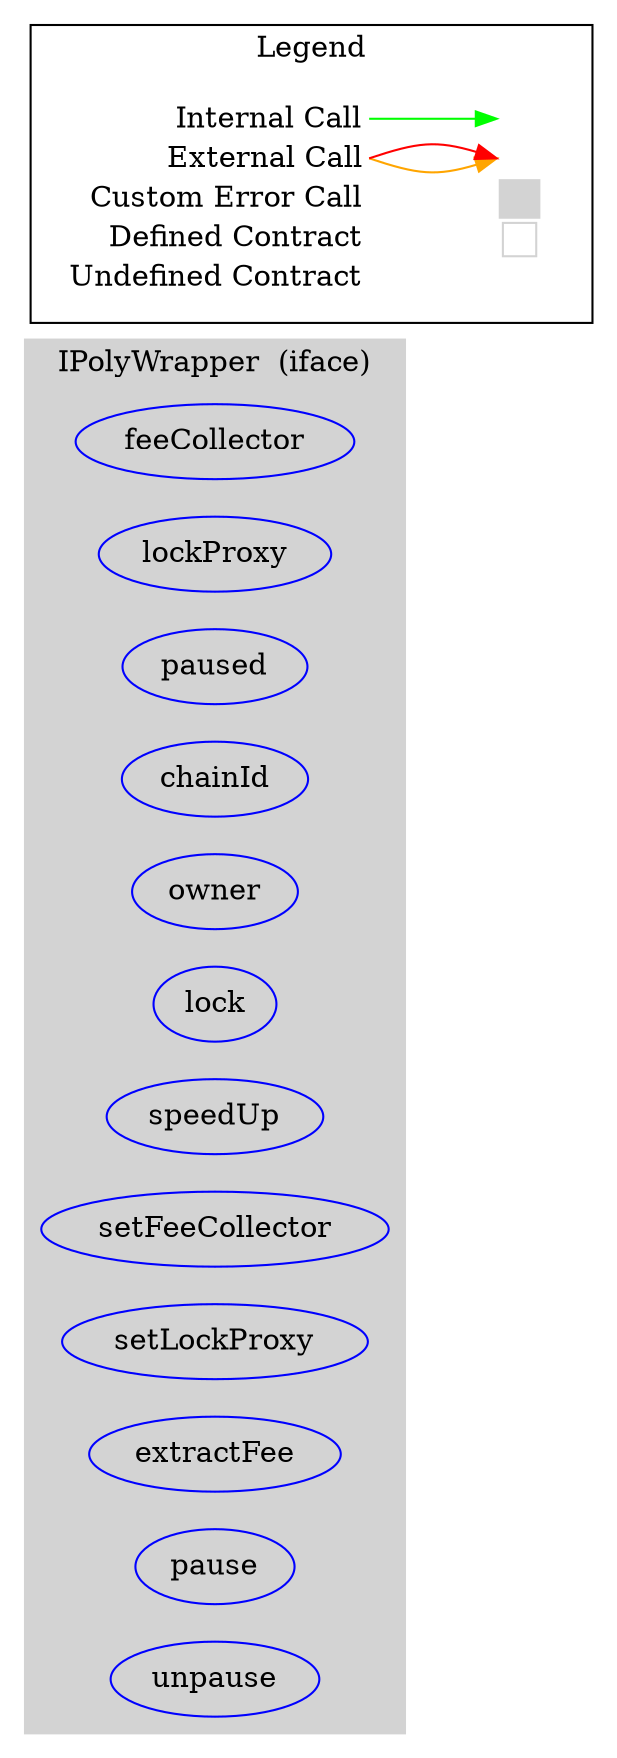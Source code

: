 digraph G {
  graph [ ratio = "auto", page = "100", compound =true ];
subgraph "clusterIPolyWrapper" {
  graph [ label = "IPolyWrapper  (iface)", color = "lightgray", style = "filled", bgcolor = "lightgray" ];
  "IPolyWrapper.feeCollector" [ label = "feeCollector", color = "blue" ];
  "IPolyWrapper.lockProxy" [ label = "lockProxy", color = "blue" ];
  "IPolyWrapper.paused" [ label = "paused", color = "blue" ];
  "IPolyWrapper.chainId" [ label = "chainId", color = "blue" ];
  "IPolyWrapper.owner" [ label = "owner", color = "blue" ];
  "IPolyWrapper.lock" [ label = "lock", color = "blue" ];
  "IPolyWrapper.speedUp" [ label = "speedUp", color = "blue" ];
  "IPolyWrapper.setFeeCollector" [ label = "setFeeCollector", color = "blue" ];
  "IPolyWrapper.setLockProxy" [ label = "setLockProxy", color = "blue" ];
  "IPolyWrapper.extractFee" [ label = "extractFee", color = "blue" ];
  "IPolyWrapper.pause" [ label = "pause", color = "blue" ];
  "IPolyWrapper.unpause" [ label = "unpause", color = "blue" ];
}



rankdir=LR
node [shape=plaintext]
subgraph cluster_01 { 
label = "Legend";
key [label=<<table border="0" cellpadding="2" cellspacing="0" cellborder="0">
  <tr><td align="right" port="i1">Internal Call</td></tr>
  <tr><td align="right" port="i2">External Call</td></tr>
  <tr><td align="right" port="i2">Custom Error Call</td></tr>
  <tr><td align="right" port="i3">Defined Contract</td></tr>
  <tr><td align="right" port="i4">Undefined Contract</td></tr>
  </table>>]
key2 [label=<<table border="0" cellpadding="2" cellspacing="0" cellborder="0">
  <tr><td port="i1">&nbsp;&nbsp;&nbsp;</td></tr>
  <tr><td port="i2">&nbsp;&nbsp;&nbsp;</td></tr>
  <tr><td port="i3" bgcolor="lightgray">&nbsp;&nbsp;&nbsp;</td></tr>
  <tr><td port="i4">
    <table border="1" cellborder="0" cellspacing="0" cellpadding="7" color="lightgray">
      <tr>
       <td></td>
      </tr>
     </table>
  </td></tr>
  </table>>]
key:i1:e -> key2:i1:w [color="green"]
key:i2:e -> key2:i2:w [color="orange"]
key:i2:e -> key2:i2:w [color="red"]
}
}

